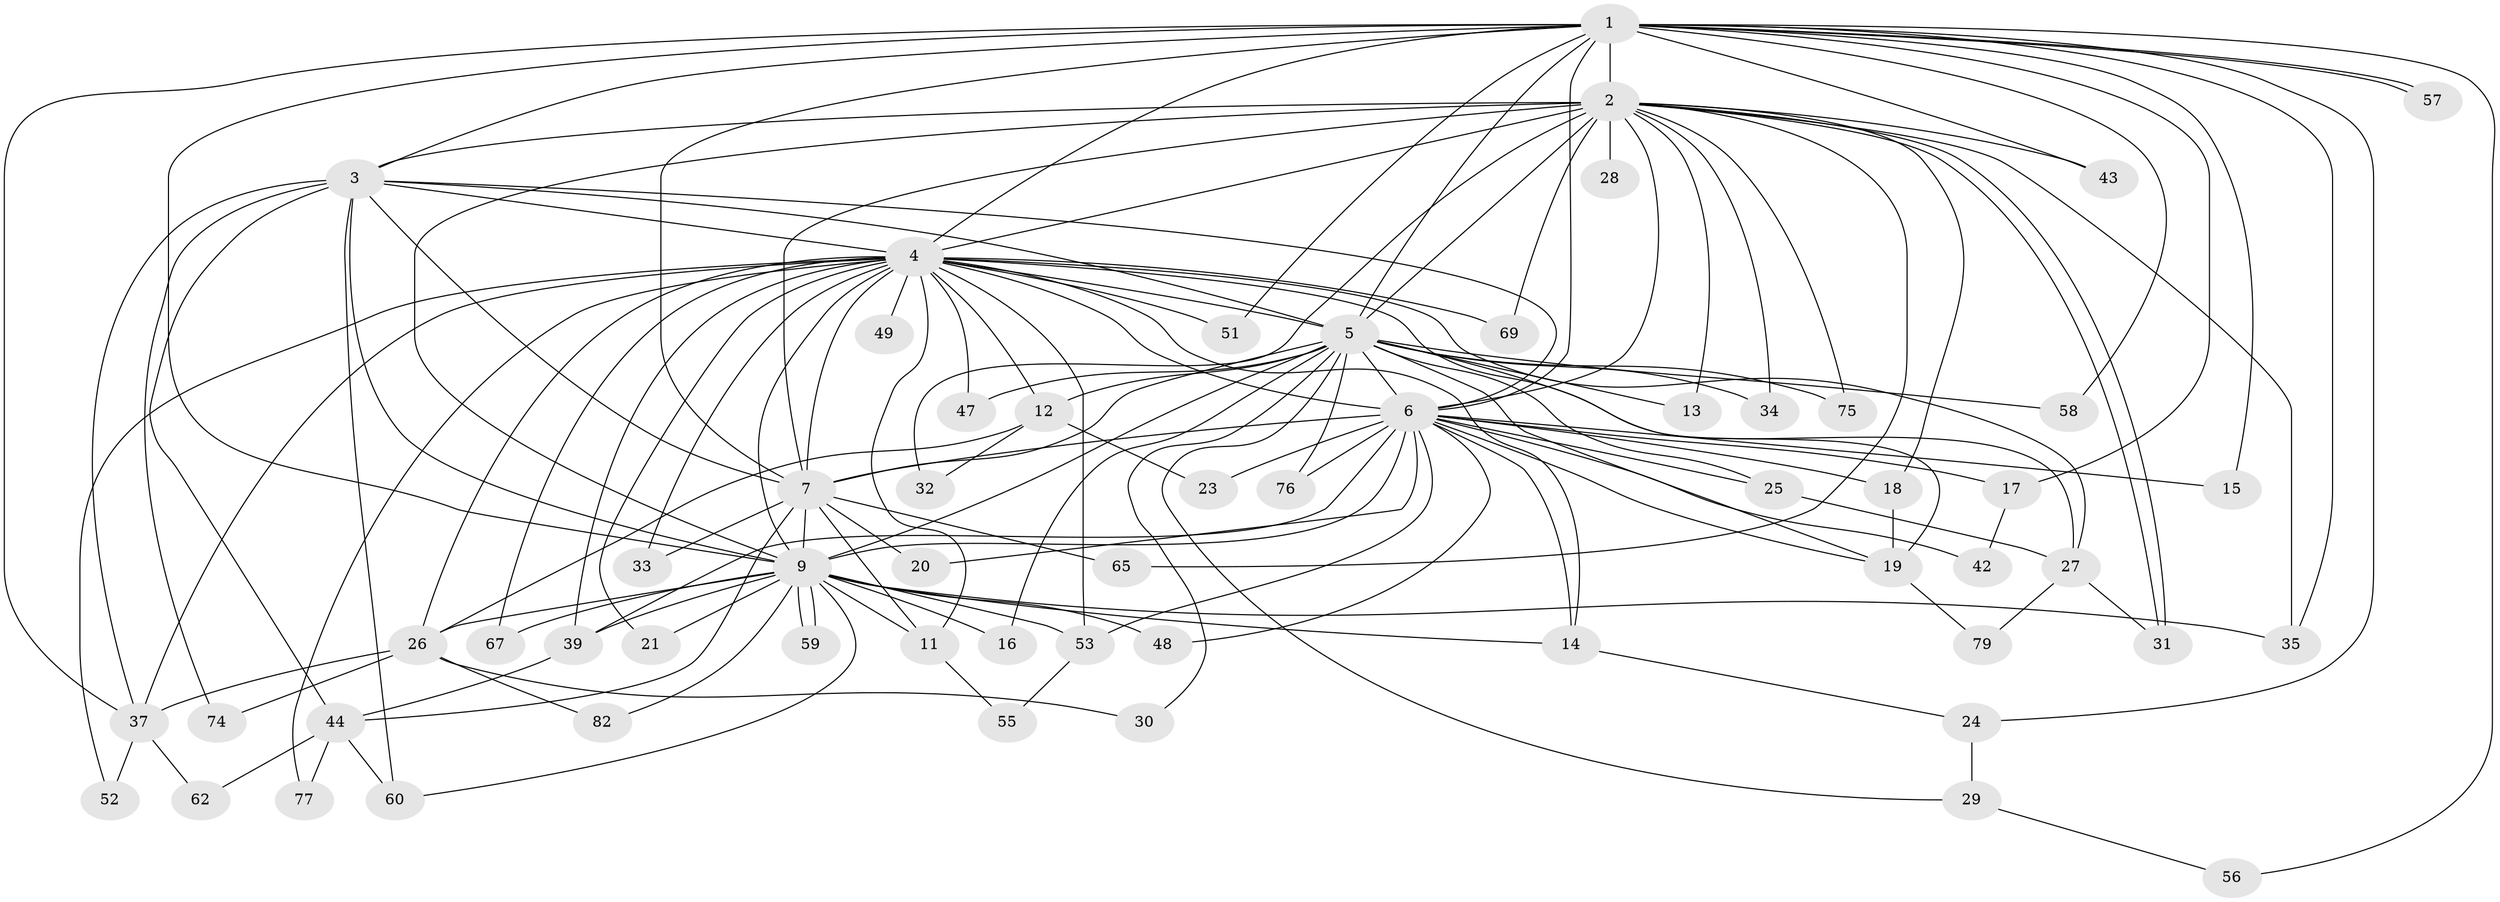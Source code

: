 // original degree distribution, {23: 0.024390243902439025, 16: 0.012195121951219513, 13: 0.012195121951219513, 15: 0.036585365853658534, 22: 0.024390243902439025, 25: 0.012195121951219513, 4: 0.07317073170731707, 5: 0.036585365853658534, 2: 0.6219512195121951, 3: 0.10975609756097561, 8: 0.012195121951219513, 6: 0.012195121951219513, 7: 0.012195121951219513}
// Generated by graph-tools (version 1.1) at 2025/41/03/06/25 10:41:43]
// undirected, 59 vertices, 142 edges
graph export_dot {
graph [start="1"]
  node [color=gray90,style=filled];
  1 [super="+40"];
  2 [super="+8"];
  3;
  4 [super="+10"];
  5 [super="+41"];
  6 [super="+22"];
  7 [super="+63"];
  9 [super="+36"];
  11 [super="+81"];
  12 [super="+46"];
  13;
  14 [super="+80"];
  15;
  16;
  17 [super="+50"];
  18 [super="+64"];
  19 [super="+38"];
  20;
  21;
  23;
  24;
  25;
  26 [super="+71"];
  27 [super="+45"];
  28;
  29;
  30;
  31 [super="+61"];
  32;
  33;
  34;
  35 [super="+68"];
  37 [super="+66"];
  39 [super="+54"];
  42;
  43;
  44 [super="+78"];
  47;
  48;
  49;
  51;
  52;
  53 [super="+72"];
  55;
  56;
  57;
  58;
  59;
  60 [super="+73"];
  62;
  65;
  67 [super="+70"];
  69;
  74;
  75;
  76;
  77;
  79;
  82;
  1 -- 2 [weight=2];
  1 -- 3;
  1 -- 4 [weight=2];
  1 -- 5 [weight=2];
  1 -- 6;
  1 -- 7;
  1 -- 9;
  1 -- 15;
  1 -- 17;
  1 -- 24;
  1 -- 35;
  1 -- 37;
  1 -- 43;
  1 -- 51;
  1 -- 56;
  1 -- 57;
  1 -- 57;
  1 -- 58;
  2 -- 3 [weight=2];
  2 -- 4 [weight=4];
  2 -- 5 [weight=2];
  2 -- 6 [weight=2];
  2 -- 7 [weight=2];
  2 -- 9 [weight=2];
  2 -- 28 [weight=2];
  2 -- 31;
  2 -- 31;
  2 -- 34;
  2 -- 35;
  2 -- 43;
  2 -- 75;
  2 -- 32;
  2 -- 65;
  2 -- 69;
  2 -- 13;
  2 -- 18;
  3 -- 4 [weight=2];
  3 -- 5;
  3 -- 6;
  3 -- 7;
  3 -- 9;
  3 -- 44;
  3 -- 60;
  3 -- 74;
  3 -- 37;
  4 -- 5 [weight=2];
  4 -- 6 [weight=2];
  4 -- 7 [weight=2];
  4 -- 9 [weight=2];
  4 -- 21;
  4 -- 27;
  4 -- 53;
  4 -- 67;
  4 -- 69;
  4 -- 12;
  4 -- 77;
  4 -- 26;
  4 -- 33;
  4 -- 37;
  4 -- 47;
  4 -- 49;
  4 -- 51;
  4 -- 52;
  4 -- 39;
  4 -- 19;
  4 -- 14;
  4 -- 11;
  5 -- 6 [weight=2];
  5 -- 7;
  5 -- 9;
  5 -- 12;
  5 -- 13;
  5 -- 16;
  5 -- 19;
  5 -- 25;
  5 -- 29;
  5 -- 30;
  5 -- 34;
  5 -- 47;
  5 -- 58;
  5 -- 75;
  5 -- 76;
  5 -- 27;
  6 -- 7;
  6 -- 9;
  6 -- 14;
  6 -- 15;
  6 -- 17 [weight=2];
  6 -- 18;
  6 -- 19;
  6 -- 20;
  6 -- 23;
  6 -- 25;
  6 -- 39;
  6 -- 42;
  6 -- 53;
  6 -- 48;
  6 -- 76;
  7 -- 9;
  7 -- 11;
  7 -- 20;
  7 -- 33;
  7 -- 44 [weight=2];
  7 -- 65;
  9 -- 11;
  9 -- 14;
  9 -- 16;
  9 -- 21;
  9 -- 26 [weight=2];
  9 -- 39;
  9 -- 48;
  9 -- 59;
  9 -- 59;
  9 -- 67 [weight=2];
  9 -- 82;
  9 -- 53;
  9 -- 35;
  9 -- 60;
  11 -- 55;
  12 -- 23;
  12 -- 32;
  12 -- 26;
  14 -- 24;
  17 -- 42;
  18 -- 19;
  19 -- 79;
  24 -- 29;
  25 -- 27;
  26 -- 30;
  26 -- 74;
  26 -- 82;
  26 -- 37;
  27 -- 79;
  27 -- 31;
  29 -- 56;
  37 -- 52;
  37 -- 62;
  39 -- 44;
  44 -- 60;
  44 -- 62;
  44 -- 77;
  53 -- 55;
}
